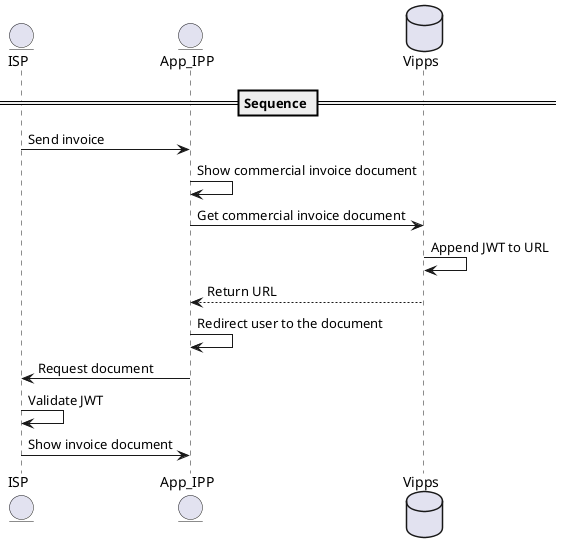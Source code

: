 @startuml JWT

'database Invoice_hotel
entity ISP
entity App_IPP
database Vipps


== Sequence ==

ISP -> App_IPP : Send invoice
App_IPP -> App_IPP : Show commercial invoice document
App_IPP -> Vipps : Get commercial invoice document
Vipps -> Vipps : Append JWT to URL
Vipps --> App_IPP : Return URL 
App_IPP -> App_IPP : Redirect user to the document
App_IPP -> ISP : Request document
ISP -> ISP : Validate JWT
ISP -> App_IPP : Show invoice document


/'== Fetch authorization token ==

ISP_IPP -> Vipps: Fetch authorization token
Vipps --> ISP_IPP: Authorization token

== Fetch recipient token ==

ISP_IPP -> Vipps: Fetch recipient token
alt Recipient opt-in
    Vipps --> ISP_IPP: Recipient token
else Recipient opt-out
    Vipps --> ISP_IPP: <font color=red><b>Recipient not found
end

== Create invoice ==

ISP -> Vipps: Create invoice
Vipps --> ISP: OK: Invoice created
note left: Invoice has been inserted (created), but not yet validated

alt Invoice validation OK
    Vipps -> Recipient: Show invoice in app
    Vipps --> Vipps: Invoice status: pending
else Invoice validation fails
    Vipps --> Vipps: Invoice status: rejected
end

== Invoice state: Pending -> Approved ==
 
alt IPP
    IPP -> Vipps: Change invoice status to approved
else Recipient
    Recipient -> Vipps: Recipient approves invoice
end

Vipps --> Vipps: Invoice status: approved

== Invoice state: Pending -> Deleted ==

alt IPP
    IPP -> Vipps: Delete invoice
else Recipient
    Recipient -> Vipps: Recipient delete invoice
end

Vipps --> Vipps: Invoice status: deleted

note right: Invoice cannot be modified 

== Invoice state: Approved -> Deleted == 
alt IPP
    IPP -> Vipps: Delete invoice
else Recipient
    Recipient -> Vipps: Recipient stop approved payment
    Recipient -> Vipps: Recipient delete invoice
end

Vipps --> Vipps: Invoice status: deleted

note right: Invoice cannot be modified 

== Invoice state: Pending -> Expired == 

Recipient -> Vipps: Pending invoice not approved after due + 14 days   
Vipps --> Vipps: Invoice status: expired
note right: Invoice cannot be modified 

== Invoice state: Created/Pending -> Revoked ==

ISP -> Vipps: Invoice revoked by the ISP
Vipps -> Recipient: Remove invoice from app
Vipps --> Vipps: Invoice status: revoked
note right: Invoice cannot be modified 

== Invoice state: Approved -> Pending == 

alt IPP
    IPP -> Vipps: Change invoice status to pending
else Recipient
    Recipient -> Vipps: Recipient stop approved payment   
end

Vipps --> Vipps: Invoice status: pending

== Get single invoice == 

ISP_IPP -> Vipps: Get single invoice
Vipps --> ISP_IPP: Single invoice

== List invoices == 

IPP -> Vipps: Get list of invoices
Vipps --> IPP: List of invoices

== Count invoices == 

IPP -> Vipps: Get number of invoices
Vipps --> IPP: Number of invoices

== Get commercial invoice document == 

IPP -> Vipps: Get commercial invoice document
Vipps --> IPP: Commercial invoice document

== Get attachment == 

IPP -> Vipps: Get attachment for invoice
Vipps --> IPP: Attachment '/

@enduml